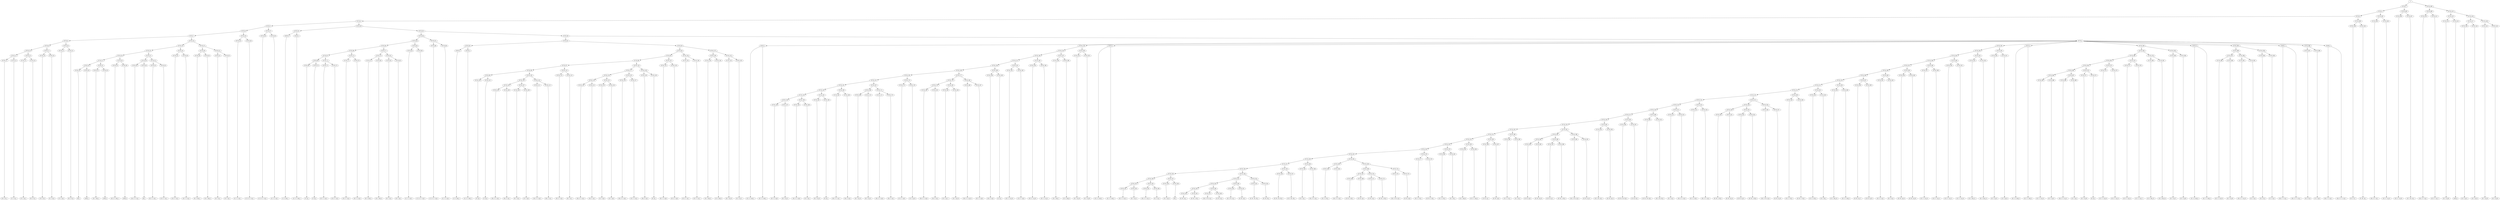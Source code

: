 digraph sample{
"S" -> "CC742_1";
"CC742_1" -> "CC742_2";
"CC742_2" -> "CC742_3";
"CC742_3" -> "CC742_4";
"CC742_4" -> "CC742_5";
"CC742_5" -> "CC742_6";
"CC742_6" -> "CC742_7";
"CC742_7" -> "CC742_8";
"CC742_8" -> "CC742_9";
"CC742_9" -> "CC742_10";
"CC742_10" -> "CC742_11";
"CC742_11" -> "CC742_12";
"CC742_12" -> "[D  E  F]_1";
"CC742_11" -> "CC742_13";
"CC742_13" -> "[F  G  A]_1";
"CC742_10" -> "CC742_14";
"CC742_14" -> "CC742_15";
"CC742_15" -> "[F  G  A]_2";
"CC742_14" -> "CC742_16";
"CC742_16" -> "[D  E  F]_2";
"CC742_9" -> "CC742_17";
"CC742_17" -> "CC742_18";
"CC742_18" -> "[D  E  F]_3";
"CC742_17" -> "CC742_19";
"CC742_19" -> "[F  G  A]_3";
"CC742_8" -> "CC742_20";
"CC742_20" -> "CC742_21";
"CC742_21" -> "[F  G  A]_4";
"CC742_20" -> "CC742_22";
"CC742_22" -> "[D  E  F]_4";
"CC742_7" -> "CC742_23";
"CC742_23" -> "CC742_24";
"CC742_24" -> "CC742_25";
"CC742_25" -> "CC742_26";
"CC742_26" -> "CC742_27";
"CC742_27" -> "CC742_28";
"CC742_28" -> "CC742_29";
"CC742_29" -> "[D]_1";
"CC742_28" -> "CC742_30";
"CC742_30" -> "[rest]_1";
"CC742_27" -> "CC742_31";
"CC742_31" -> "CC742_32";
"CC742_32" -> "[D  F  Ais]_1";
"CC742_31" -> "CC742_33";
"CC742_33" -> "[rest]_2";
"CC742_26" -> "CC742_34";
"CC742_34" -> "CC742_35";
"CC742_35" -> "[D  E  G  Ais]_1";
"CC742_34" -> "CC742_36";
"CC742_36" -> "[rest]_3";
"CC742_25" -> "CC742_37";
"CC742_37" -> "CC742_38";
"CC742_38" -> "CC742_39";
"CC742_39" -> "[Cis  E  G  A]_1";
"CC742_38" -> "CC742_40";
"CC742_40" -> "[A]_1";
"CC742_37" -> "CC742_41";
"CC742_41" -> "CC742_42";
"CC742_42" -> "[D  F  G  A]_1";
"CC742_41" -> "CC742_43";
"CC742_43" -> "[D  E  F  A]_1";
"CC742_24" -> "CC742_44";
"CC742_44" -> "CC742_45";
"CC742_45" -> "[D  E  F  A]_2";
"CC742_44" -> "CC742_46";
"CC742_46" -> "[D  F  G  A]_2";
"CC742_23" -> "CC742_47";
"CC742_47" -> "CC742_48";
"CC742_48" -> "CC742_49";
"CC742_49" -> "[D  G  Ais]_1";
"CC742_48" -> "CC742_50";
"CC742_50" -> "[D  G  Ais]_2";
"CC742_47" -> "CC742_51";
"CC742_51" -> "CC742_52";
"CC742_52" -> "[D  F  A]_1";
"CC742_51" -> "CC742_53";
"CC742_53" -> "[D  F  A]_2";
"CC742_6" -> "CC742_54";
"CC742_54" -> "CC742_55";
"CC742_55" -> "[C  F  G  A]_1";
"CC742_54" -> "CC742_56";
"CC742_56" -> "[C  D  E  F  A]_1";
"CC742_5" -> "CC742_57";
"CC742_57" -> "CC742_58";
"CC742_58" -> "[C  D  E  F  A]_2";
"CC742_57" -> "CC742_59";
"CC742_59" -> "[C  F  G  A]_2";
"CC742_4" -> "CC742_60";
"CC742_60" -> "CC742_61";
"CC742_61" -> "CC676_1";
"CC676_1" -> "[C  E  Ais]_1";
"CC742_61" -> "CC135_1";
"CC135_1" -> "[C  E  G  Ais]_1";
"CC742_60" -> "CC742_62";
"CC742_62" -> "CC742_63";
"CC742_63" -> "CC742_64";
"CC742_64" -> "CC742_65";
"CC742_65" -> "CC742_66";
"CC742_66" -> "CC742_67";
"CC742_67" -> "CC742_68";
"CC742_68" -> "CC742_69";
"CC742_69" -> "[F  A]_1";
"CC742_68" -> "CC742_70";
"CC742_70" -> "[F  A]_2";
"CC742_67" -> "CC742_71";
"CC742_71" -> "CC742_72";
"CC742_72" -> "[D  F  G  A]_3";
"CC742_71" -> "CC742_73";
"CC742_73" -> "[D  E  F  A]_3";
"CC742_66" -> "CC742_74";
"CC742_74" -> "CC742_75";
"CC742_75" -> "[D  E  F  A]_4";
"CC742_74" -> "CC742_76";
"CC742_76" -> "[D  F  G  A]_4";
"CC742_65" -> "CC742_77";
"CC742_77" -> "CC742_78";
"CC742_78" -> "CC742_79";
"CC742_79" -> "[D  G  Ais]_3";
"CC742_78" -> "CC742_80";
"CC742_80" -> "[D  G  Ais]_4";
"CC742_77" -> "CC742_81";
"CC742_81" -> "CC742_82";
"CC742_82" -> "[D  F  A]_3";
"CC742_81" -> "CC742_83";
"CC742_83" -> "[D  F  A]_4";
"CC742_64" -> "CC742_84";
"CC742_84" -> "CC742_85";
"CC742_85" -> "[C  F  G  A]_3";
"CC742_84" -> "CC742_86";
"CC742_86" -> "[C  D  E  F  A]_3";
"CC742_63" -> "CC742_87";
"CC742_87" -> "CC742_88";
"CC742_88" -> "[C  D  E  F  A]_4";
"CC742_87" -> "CC742_89";
"CC742_89" -> "[C  F  G  A]_4";
"CC742_62" -> "CC742_90";
"CC742_90" -> "CC742_91";
"CC742_91" -> "CC742_92";
"CC742_92" -> "CC676_2";
"CC676_2" -> "[C  E  Ais]_2";
"CC742_92" -> "CC135_2";
"CC135_2" -> "[C  E  G  Ais]_2";
"CC742_91" -> "CC742_93";
"CC742_93" -> "CC742_94";
"CC742_94" -> "CC742_95";
"CC742_95" -> "CC742_96";
"CC742_96" -> "CC742_97";
"CC742_97" -> "CC742_98";
"CC742_98" -> "CC742_99";
"CC742_99" -> "CC742_100";
"CC742_100" -> "[F  A]_3";
"CC742_99" -> "CC742_101";
"CC742_101" -> "[F  A]_4";
"CC742_98" -> "CC742_102";
"CC742_102" -> "CC742_103";
"CC742_103" -> "CC742_104";
"CC742_104" -> "CC742_105";
"CC742_105" -> "[Cis  E  G  A]_2";
"CC742_104" -> "CC742_106";
"CC742_106" -> "[Cis  E  A]_1";
"CC742_103" -> "CC742_107";
"CC742_107" -> "CC742_108";
"CC742_108" -> "[D  F  A]_5";
"CC742_107" -> "CC742_109";
"CC742_109" -> "[D  F  A]_6";
"CC742_102" -> "CC742_110";
"CC742_110" -> "CC742_111";
"CC742_111" -> "[Cis  E  G  A]_3";
"CC742_110" -> "CC742_112";
"CC742_112" -> "[Cis  G  A]_1";
"CC742_97" -> "CC742_113";
"CC742_113" -> "CC742_114";
"CC742_114" -> "[D  E  F  A]_5";
"CC742_113" -> "CC742_115";
"CC742_115" -> "[D  F  A]_7";
"CC742_96" -> "CC742_116";
"CC742_116" -> "CC742_117";
"CC742_117" -> "CC742_118";
"CC742_118" -> "CC742_119";
"CC742_119" -> "CC742_120";
"CC742_120" -> "[Cis  E  G  A]_4";
"CC742_119" -> "CC742_121";
"CC742_121" -> "[Cis  E  A]_2";
"CC742_118" -> "CC742_122";
"CC742_122" -> "CC742_123";
"CC742_123" -> "[D  F  A]_8";
"CC742_122" -> "CC742_124";
"CC742_124" -> "[D  F  A]_9";
"CC742_117" -> "CC742_125";
"CC742_125" -> "CC742_126";
"CC742_126" -> "[Cis  E  G  A]_5";
"CC742_125" -> "CC742_127";
"CC742_127" -> "[D  F  G  A]_5";
"CC742_116" -> "CC742_128";
"CC742_128" -> "CC742_129";
"CC742_129" -> "[Cis  E  A]_3";
"CC742_128" -> "CC742_130";
"CC742_130" -> "[E  A]_1";
"CC742_95" -> "CC742_131";
"CC742_131" -> "CC742_132";
"CC742_132" -> "[D  F  G  A]_6";
"CC742_131" -> "CC742_133";
"CC742_133" -> "[D  E  F  A]_6";
"CC742_94" -> "CC742_134";
"CC742_134" -> "CC742_135";
"CC742_135" -> "[D  E  F  A]_7";
"CC742_134" -> "CC742_136";
"CC742_136" -> "[D  F  G  A]_7";
"CC742_93" -> "CC742_137";
"CC742_137" -> "CC742_138";
"CC742_138" -> "CC742_139";
"CC742_139" -> "[D  G  Ais]_5";
"CC742_138" -> "CC742_140";
"CC742_140" -> "[D  G  Ais]_6";
"CC742_137" -> "CC742_141";
"CC742_141" -> "CC742_142";
"CC742_142" -> "[D  F  A]_10";
"CC742_141" -> "CC742_143";
"CC742_143" -> "[D  F  A]_11";
"CC742_90" -> "CC724_1";
"CC724_1" -> "CC313_1";
"CC313_1" -> "[E  G  A  Ais]_1";
"CC313_1" -> "[E  F  G  Ais]_1";
"CC724_1" -> "CC742_144";
"CC742_144" -> "CC742_145";
"CC742_145" -> "CC742_146";
"CC742_146" -> "CC742_147";
"CC742_147" -> "CC742_148";
"CC742_148" -> "CC742_149";
"CC742_149" -> "CC742_150";
"CC742_150" -> "CC742_151";
"CC742_151" -> "CC742_152";
"CC742_152" -> "CC742_153";
"CC742_153" -> "CC742_154";
"CC742_154" -> "CC742_155";
"CC742_155" -> "CC742_156";
"CC742_156" -> "[D  F  G  A]_8";
"CC742_155" -> "CC742_157";
"CC742_157" -> "[D  F  A]_12";
"CC742_154" -> "CC742_158";
"CC742_158" -> "CC742_159";
"CC742_159" -> "[Cis  E  G  A]_6";
"CC742_158" -> "CC742_160";
"CC742_160" -> "[E  G  A]_1";
"CC742_153" -> "CC742_161";
"CC742_161" -> "CC742_162";
"CC742_162" -> "[D  F  A]_13";
"CC742_161" -> "CC742_163";
"CC742_163" -> "[D  A]_1";
"CC742_152" -> "CC742_164";
"CC742_164" -> "CC742_165";
"CC742_165" -> "[Cis  E  G  A]_7";
"CC742_164" -> "CC742_166";
"CC742_166" -> "[Cis  E  A]_4";
"CC742_151" -> "CC742_167";
"CC742_167" -> "CC742_168";
"CC742_168" -> "CC742_169";
"CC742_169" -> "[D  F  A]_14";
"CC742_168" -> "CC742_170";
"CC742_170" -> "[D  F  A]_15";
"CC742_167" -> "CC742_171";
"CC742_171" -> "CC742_172";
"CC742_172" -> "[Cis  E  G  A]_8";
"CC742_171" -> "CC742_173";
"CC742_173" -> "[Cis  G  A]_2";
"CC742_150" -> "CC742_174";
"CC742_174" -> "CC742_175";
"CC742_175" -> "[D  E  F  A]_8";
"CC742_174" -> "CC742_176";
"CC742_176" -> "[D  F  A]_16";
"CC742_149" -> "CC742_177";
"CC742_177" -> "CC742_178";
"CC742_178" -> "CC742_179";
"CC742_179" -> "CC742_180";
"CC742_180" -> "[Cis  E  G  A]_9";
"CC742_179" -> "CC742_181";
"CC742_181" -> "[Cis  E  A]_5";
"CC742_178" -> "CC742_182";
"CC742_182" -> "CC742_183";
"CC742_183" -> "[D  F  A]_17";
"CC742_182" -> "CC742_184";
"CC742_184" -> "[D  F  A]_18";
"CC742_177" -> "CC742_185";
"CC742_185" -> "CC742_186";
"CC742_186" -> "[Cis  E  G  A]_10";
"CC742_185" -> "CC742_187";
"CC742_187" -> "[D  F  G  A]_9";
"CC742_148" -> "CC742_188";
"CC742_188" -> "CC742_189";
"CC742_189" -> "[Cis  E  A]_6";
"CC742_188" -> "CC742_190";
"CC742_190" -> "[E  A]_2";
"CC742_147" -> "CC742_191";
"CC742_191" -> "CC742_192";
"CC742_192" -> "[D  F  G  A]_10";
"CC742_191" -> "CC742_193";
"CC742_193" -> "[D  E  F  A]_9";
"CC742_146" -> "CC742_194";
"CC742_194" -> "CC742_195";
"CC742_195" -> "[D  E  F  A]_10";
"CC742_194" -> "CC742_196";
"CC742_196" -> "[D  F  G  A]_11";
"CC742_145" -> "CC742_197";
"CC742_197" -> "CC742_198";
"CC742_198" -> "[D  G  Ais]_7";
"CC742_197" -> "CC742_199";
"CC742_199" -> "[D  G  Ais]_8";
"CC742_144" -> "CC742_200";
"CC742_200" -> "CC742_201";
"CC742_201" -> "[D  F  A]_19";
"CC742_200" -> "CC742_202";
"CC742_202" -> "[D  F  A]_20";
"CC724_1" -> "CC313_2";
"CC313_2" -> "[E  G  A  Ais]_2";
"CC313_2" -> "[E  F  G  Ais]_2";
"CC724_1" -> "CC742_203";
"CC742_203" -> "CC742_204";
"CC742_204" -> "CC742_205";
"CC742_205" -> "CC742_206";
"CC742_206" -> "CC742_207";
"CC742_207" -> "CC742_208";
"CC742_208" -> "CC742_209";
"CC742_209" -> "CC742_210";
"CC742_210" -> "CC742_211";
"CC742_211" -> "CC742_212";
"CC742_212" -> "CC742_213";
"CC742_213" -> "CC742_214";
"CC742_214" -> "CC742_215";
"CC742_215" -> "CC742_216";
"CC742_216" -> "CC742_217";
"CC742_217" -> "CC742_218";
"CC742_218" -> "CC742_219";
"CC742_219" -> "CC742_220";
"CC742_220" -> "CC742_221";
"CC742_221" -> "CC742_222";
"CC742_222" -> "CC742_223";
"CC742_223" -> "CC742_224";
"CC742_224" -> "CC742_225";
"CC742_225" -> "CC742_226";
"CC742_226" -> "CC742_227";
"CC742_227" -> "CC742_228";
"CC742_228" -> "CC742_229";
"CC742_229" -> "CC742_230";
"CC742_230" -> "CC742_231";
"CC742_231" -> "CC742_232";
"CC742_232" -> "[D  F  G  A]_12";
"CC742_231" -> "CC742_233";
"CC742_233" -> "[D  F  A]_21";
"CC742_230" -> "CC742_234";
"CC742_234" -> "CC742_235";
"CC742_235" -> "[Cis  E  G  A]_11";
"CC742_234" -> "CC742_236";
"CC742_236" -> "[E  G  A]_2";
"CC742_229" -> "CC742_237";
"CC742_237" -> "CC742_238";
"CC742_238" -> "[D  F  A]_22";
"CC742_237" -> "CC742_239";
"CC742_239" -> "[D]_2";
"CC742_228" -> "CC742_240";
"CC742_240" -> "CC742_241";
"CC742_241" -> "CC742_242";
"CC742_242" -> "CC742_243";
"CC742_243" -> "CC742_244";
"CC742_244" -> "[D  Fis  A]_1";
"CC742_243" -> "CC742_245";
"CC742_245" -> "[D  Fis  A  B]_1";
"CC742_242" -> "CC742_246";
"CC742_246" -> "CC742_247";
"CC742_247" -> "[Cis  D  Fis  A]_1";
"CC742_246" -> "CC742_248";
"CC742_248" -> "[D  Fis  A]_2";
"CC742_241" -> "CC742_249";
"CC742_249" -> "CC742_250";
"CC742_250" -> "[D  E  Fis  A]_1";
"CC742_249" -> "CC742_251";
"CC742_251" -> "[D  Fis  A]_3";
"CC742_240" -> "CC742_252";
"CC742_252" -> "CC742_253";
"CC742_253" -> "[D  Fis  Gis  B]_1";
"CC742_252" -> "CC742_254";
"CC742_254" -> "[D  Gis  B]_1";
"CC742_227" -> "CC742_255";
"CC742_255" -> "CC742_256";
"CC742_256" -> "[D  Fis  Gis  B]_2";
"CC742_255" -> "CC742_257";
"CC742_257" -> "[D  E  Gis  B]_1";
"CC742_226" -> "CC742_258";
"CC742_258" -> "CC742_259";
"CC742_259" -> "[D  G  A]_1";
"CC742_258" -> "CC742_260";
"CC742_260" -> "[Cis  D  G  A]_1";
"CC742_225" -> "CC742_261";
"CC742_261" -> "CC742_262";
"CC742_262" -> "CC742_263";
"CC742_263" -> "[D  G  A  B]_1";
"CC742_262" -> "CC742_264";
"CC742_264" -> "[Cis  D  G  A]_2";
"CC742_261" -> "CC742_265";
"CC742_265" -> "CC742_266";
"CC742_266" -> "CC742_267";
"CC742_267" -> "CC742_268";
"CC742_268" -> "[D  Fis  A  B]_2";
"CC742_267" -> "CC742_269";
"CC742_269" -> "[D  Fis  A]_4";
"CC742_266" -> "CC742_270";
"CC742_270" -> "CC742_271";
"CC742_271" -> "[D  Fis  A]_5";
"CC742_270" -> "CC742_272";
"CC742_272" -> "[D  Fis  A  B]_3";
"CC742_265" -> "CC742_273";
"CC742_273" -> "CC742_274";
"CC742_274" -> "[Cis  D  Fis  A]_2";
"CC742_273" -> "CC742_275";
"CC742_275" -> "[D  Fis  A]_6";
"CC742_224" -> "CC742_276";
"CC742_276" -> "CC742_277";
"CC742_277" -> "[D  E  G  B]_1";
"CC742_276" -> "CC742_278";
"CC742_278" -> "[D  Fis  G  B]_1";
"CC742_223" -> "CC742_279";
"CC742_279" -> "CC742_280";
"CC742_280" -> "[D  G  A  B]_2";
"CC742_279" -> "CC742_281";
"CC742_281" -> "[D  G  B]_1";
"CC742_222" -> "CC742_282";
"CC742_282" -> "CC742_283";
"CC742_283" -> "[D  G  Ais]_9";
"CC742_282" -> "CC742_284";
"CC742_284" -> "[D  E  G  Ais]_2";
"CC742_221" -> "CC742_285";
"CC742_285" -> "CC742_286";
"CC742_286" -> "[D  Fis  A]_7";
"CC742_285" -> "CC742_287";
"CC742_287" -> "[D  Fis  A]_8";
"CC742_220" -> "CC742_288";
"CC742_288" -> "CC742_289";
"CC742_289" -> "[D  E  G  A]_1";
"CC742_288" -> "CC742_290";
"CC742_290" -> "[D  G  A]_2";
"CC742_219" -> "CC742_291";
"CC742_291" -> "CC742_292";
"CC742_292" -> "CC742_293";
"CC742_293" -> "CC742_294";
"CC742_294" -> "[D  Fis  A]_9";
"CC742_293" -> "CC742_295";
"CC742_295" -> "[D  Fis  A]_10";
"CC742_292" -> "CC742_296";
"CC742_296" -> "CC742_297";
"CC742_297" -> "[D  Fis  A]_11";
"CC742_296" -> "CC742_298";
"CC742_298" -> "[D  Fis  A  B]_4";
"CC742_291" -> "CC742_299";
"CC742_299" -> "CC742_300";
"CC742_300" -> "[Cis  D  Fis  A]_3";
"CC742_299" -> "CC742_301";
"CC742_301" -> "[D  Fis  A]_12";
"CC742_218" -> "CC742_302";
"CC742_302" -> "CC742_303";
"CC742_303" -> "[D  E  Fis  A]_2";
"CC742_302" -> "CC742_304";
"CC742_304" -> "[D  Fis  A]_13";
"CC742_217" -> "CC742_305";
"CC742_305" -> "CC742_306";
"CC742_306" -> "[D  Fis  Gis  B]_3";
"CC742_305" -> "CC742_307";
"CC742_307" -> "[D  Gis  B]_2";
"CC742_216" -> "CC742_308";
"CC742_308" -> "CC742_309";
"CC742_309" -> "[D  Fis  Gis  B]_4";
"CC742_308" -> "CC742_310";
"CC742_310" -> "[D  E  Gis  B]_2";
"CC742_215" -> "CC742_311";
"CC742_311" -> "CC742_312";
"CC742_312" -> "[D  G  A]_3";
"CC742_311" -> "CC742_313";
"CC742_313" -> "[Cis  D  G  A]_3";
"CC742_214" -> "CC742_314";
"CC742_314" -> "CC742_315";
"CC742_315" -> "[D  G  A  B]_3";
"CC742_314" -> "CC742_316";
"CC742_316" -> "[Cis  D  G  A]_4";
"CC742_213" -> "CC742_317";
"CC742_317" -> "CC742_318";
"CC742_318" -> "CC742_319";
"CC742_319" -> "CC742_320";
"CC742_320" -> "[D  Fis  A  B]_5";
"CC742_319" -> "CC742_321";
"CC742_321" -> "[D  Fis  A]_14";
"CC742_318" -> "CC742_322";
"CC742_322" -> "CC742_323";
"CC742_323" -> "[D  Fis  A]_15";
"CC742_322" -> "CC742_324";
"CC742_324" -> "[D  Fis  A  B]_6";
"CC742_317" -> "CC742_325";
"CC742_325" -> "CC742_326";
"CC742_326" -> "[Cis  D  Fis  A]_4";
"CC742_325" -> "CC742_327";
"CC742_327" -> "[D  Fis  A]_16";
"CC742_212" -> "CC742_328";
"CC742_328" -> "CC742_329";
"CC742_329" -> "[D  E  G  B]_2";
"CC742_328" -> "CC742_330";
"CC742_330" -> "[D  Fis  G  B]_2";
"CC742_211" -> "CC742_331";
"CC742_331" -> "CC742_332";
"CC742_332" -> "[D  G  A  B]_4";
"CC742_331" -> "CC742_333";
"CC742_333" -> "[D  G  B]_2";
"CC742_210" -> "CC742_334";
"CC742_334" -> "CC742_335";
"CC742_335" -> "[D  G  Ais]_10";
"CC742_334" -> "CC742_336";
"CC742_336" -> "[D  E  G  Ais]_3";
"CC742_209" -> "CC742_337";
"CC742_337" -> "CC742_338";
"CC742_338" -> "[D  Fis  A]_17";
"CC742_337" -> "CC742_339";
"CC742_339" -> "[D  Fis  A]_18";
"CC742_208" -> "CC742_340";
"CC742_340" -> "CC742_341";
"CC742_341" -> "[D  E  G  A]_2";
"CC742_340" -> "CC742_342";
"CC742_342" -> "[D  G  A]_4";
"CC742_207" -> "CC742_343";
"CC742_343" -> "CC742_344";
"CC742_344" -> "[D  Fis  A]_19";
"CC742_343" -> "CC742_345";
"CC742_345" -> "[D  Fis  A]_20";
"CC742_206" -> "CC742_346";
"CC742_346" -> "CC742_347";
"CC742_347" -> "[D  F  G  A]_13";
"CC742_346" -> "CC742_348";
"CC742_348" -> "[D  E  F  A]_11";
"CC742_205" -> "CC742_349";
"CC742_349" -> "CC742_350";
"CC742_350" -> "[D  E  F  A]_12";
"CC742_349" -> "CC742_351";
"CC742_351" -> "[D  F  G  A]_14";
"CC742_204" -> "CC742_352";
"CC742_352" -> "CC742_353";
"CC742_353" -> "[D  G  Ais]_11";
"CC742_352" -> "CC742_354";
"CC742_354" -> "[D  G  Ais]_12";
"CC742_203" -> "CC742_355";
"CC742_355" -> "CC742_356";
"CC742_356" -> "[D  F  A]_23";
"CC742_355" -> "CC742_357";
"CC742_357" -> "[D  F  A]_24";
"CC724_1" -> "CC313_3";
"CC313_3" -> "[E  G  A  Ais]_3";
"CC313_3" -> "[E  F  G  Ais]_3";
"CC724_1" -> "CC742_358";
"CC742_358" -> "CC742_359";
"CC742_359" -> "CC742_360";
"CC742_360" -> "CC742_361";
"CC742_361" -> "CC742_362";
"CC742_362" -> "CC742_363";
"CC742_363" -> "CC742_364";
"CC742_364" -> "CC742_365";
"CC742_365" -> "[D  F  G  A]_15";
"CC742_364" -> "CC742_366";
"CC742_366" -> "[D  F  A]_25";
"CC742_363" -> "CC742_367";
"CC742_367" -> "CC742_368";
"CC742_368" -> "[Cis  E  G  A]_12";
"CC742_367" -> "CC742_369";
"CC742_369" -> "[E  G  A]_3";
"CC742_362" -> "CC742_370";
"CC742_370" -> "CC742_371";
"CC742_371" -> "[D  F  A]_26";
"CC742_370" -> "CC742_372";
"CC742_372" -> "[D  A]_2";
"CC742_361" -> "CC742_373";
"CC742_373" -> "CC742_374";
"CC742_374" -> "[D  F  G  A]_16";
"CC742_373" -> "CC742_375";
"CC742_375" -> "[D  E  F  A]_13";
"CC742_360" -> "CC742_376";
"CC742_376" -> "CC742_377";
"CC742_377" -> "[D  E  F  A]_14";
"CC742_376" -> "CC742_378";
"CC742_378" -> "[D  F  G  A]_17";
"CC742_359" -> "CC742_379";
"CC742_379" -> "CC742_380";
"CC742_380" -> "[D  G  Ais]_13";
"CC742_379" -> "CC742_381";
"CC742_381" -> "[D  G  Ais]_14";
"CC742_358" -> "CC742_382";
"CC742_382" -> "CC742_383";
"CC742_383" -> "[D  F  A]_27";
"CC742_382" -> "CC742_384";
"CC742_384" -> "[D  F  A]_28";
"CC724_1" -> "CC313_4";
"CC313_4" -> "[E  G  A  Ais]_4";
"CC313_4" -> "[E  F  G  Ais]_4";
"CC724_1" -> "CC742_385";
"CC742_385" -> "CC742_386";
"CC742_386" -> "CC742_387";
"CC742_387" -> "CC742_388";
"CC742_388" -> "[D  F  G  A]_18";
"CC742_387" -> "CC742_389";
"CC742_389" -> "[D  F  A]_29";
"CC742_386" -> "CC742_390";
"CC742_390" -> "CC742_391";
"CC742_391" -> "[Cis  E  G  A]_13";
"CC742_390" -> "CC742_392";
"CC742_392" -> "[E  G  A]_4";
"CC742_385" -> "CC742_393";
"CC742_393" -> "CC742_394";
"CC742_394" -> "[D  E  F]_5";
"CC742_393" -> "CC742_395";
"CC742_395" -> "[F  G  A]_5";
"CC724_1" -> "CC463_1";
"CC463_1" -> "[Cis  F  G  A]_1";
"CC463_1" -> "[Cis  E  F  G  A]_1";
"CC724_1" -> "CC742_396";
"CC742_396" -> "CC742_397";
"CC742_397" -> "[D  E  F]_6";
"CC742_396" -> "CC742_398";
"CC742_398" -> "[F  G  A]_6";
"CC724_1" -> "CC463_2";
"CC463_2" -> "[Cis  F  G  A]_2";
"CC463_2" -> "[Cis  E  F  G  A]_2";
"CC742_3" -> "CC742_399";
"CC742_399" -> "CC742_400";
"CC742_400" -> "[D  E  F]_7";
"CC742_399" -> "CC742_401";
"CC742_401" -> "[F  Gis  A]_1";
"CC742_2" -> "CC742_402";
"CC742_402" -> "CC742_403";
"CC742_403" -> "[Cis  D  F  A]_1";
"CC742_402" -> "CC742_404";
"CC742_404" -> "[D  E  F  A]_15";
"CC742_1" -> "CC742_405";
"CC742_405" -> "CC742_406";
"CC742_406" -> "[D  E  F  A]_16";
"CC742_405" -> "CC742_407";
"CC742_407" -> "[D  F  Gis  A]_1";
"S" -> "CC742_408";
"CC742_408" -> "CC742_409";
"CC742_409" -> "CC742_410";
"CC742_410" -> "[Cis  D  F  A]_2";
"CC742_409" -> "CC742_411";
"CC742_411" -> "[D  E  F  A]_17";
"CC742_408" -> "CC742_412";
"CC742_412" -> "CC742_413";
"CC742_413" -> "CC742_414";
"CC742_414" -> "[D  F  A]_30";
"CC742_413" -> "CC742_415";
"CC742_415" -> "[rest]_4";
"CC742_412" -> "CC742_416";
"CC742_416" -> "CC742_417";
"CC742_417" -> "CC742_418";
"CC742_418" -> "[D  F  A]_31";
"CC742_417" -> "CC742_419";
"CC742_419" -> "[D  F  A]_32";
"CC742_416" -> "CC742_420";
"CC742_420" -> "CC742_421";
"CC742_421" -> "[D  F  A]_33";
"CC742_420" -> "CC742_422";
"CC742_422" -> "[D  F  A]_34";

{rank = min; "S";}
{rank = same; "CC742_1"; "CC742_408";}
{rank = same; "CC742_2"; "CC742_405"; "CC742_409"; "CC742_412";}
{rank = same; "CC742_3"; "CC742_402"; "CC742_406"; "CC742_407"; "CC742_410"; "CC742_411"; "CC742_413"; "CC742_416";}
{rank = same; "CC742_4"; "CC742_399"; "CC742_403"; "CC742_404"; "CC742_414"; "CC742_415"; "CC742_417"; "CC742_420";}
{rank = same; "CC742_5"; "CC742_60"; "CC742_400"; "CC742_401"; "CC742_418"; "CC742_419"; "CC742_421"; "CC742_422";}
{rank = same; "CC742_6"; "CC742_57"; "CC742_61"; "CC742_62";}
{rank = same; "CC742_7"; "CC742_54"; "CC742_58"; "CC742_59"; "CC676_1"; "CC135_1"; "CC742_63"; "CC742_90";}
{rank = same; "CC742_8"; "CC742_23"; "CC742_55"; "CC742_56"; "CC742_64"; "CC742_87"; "CC742_91"; "CC724_1";}
{rank = same; "CC742_9"; "CC742_20"; "CC742_24"; "CC742_47"; "CC742_65"; "CC742_84"; "CC742_88"; "CC742_89"; "CC742_92"; "CC742_93"; "CC313_1"; "CC742_144"; "CC313_2"; "CC742_203"; "CC313_3"; "CC742_358"; "CC313_4"; "CC742_385"; "CC463_1"; "CC742_396"; "CC463_2";}
{rank = same; "CC742_10"; "CC742_17"; "CC742_21"; "CC742_22"; "CC742_25"; "CC742_44"; "CC742_48"; "CC742_51"; "CC742_66"; "CC742_77"; "CC742_85"; "CC742_86"; "CC676_2"; "CC135_2"; "CC742_94"; "CC742_137"; "CC742_145"; "CC742_200"; "CC742_204"; "CC742_355"; "CC742_359"; "CC742_382"; "CC742_386"; "CC742_393"; "CC742_397"; "CC742_398";}
{rank = same; "CC742_11"; "CC742_14"; "CC742_18"; "CC742_19"; "CC742_26"; "CC742_37"; "CC742_45"; "CC742_46"; "CC742_49"; "CC742_50"; "CC742_52"; "CC742_53"; "CC742_67"; "CC742_74"; "CC742_78"; "CC742_81"; "CC742_95"; "CC742_134"; "CC742_138"; "CC742_141"; "CC742_146"; "CC742_197"; "CC742_201"; "CC742_202"; "CC742_205"; "CC742_352"; "CC742_356"; "CC742_357"; "CC742_360"; "CC742_379"; "CC742_383"; "CC742_384"; "CC742_387"; "CC742_390"; "CC742_394"; "CC742_395";}
{rank = same; "CC742_12"; "CC742_13"; "CC742_15"; "CC742_16"; "CC742_27"; "CC742_34"; "CC742_38"; "CC742_41"; "CC742_68"; "CC742_71"; "CC742_75"; "CC742_76"; "CC742_79"; "CC742_80"; "CC742_82"; "CC742_83"; "CC742_96"; "CC742_131"; "CC742_135"; "CC742_136"; "CC742_139"; "CC742_140"; "CC742_142"; "CC742_143"; "CC742_147"; "CC742_194"; "CC742_198"; "CC742_199"; "CC742_206"; "CC742_349"; "CC742_353"; "CC742_354"; "CC742_361"; "CC742_376"; "CC742_380"; "CC742_381"; "CC742_388"; "CC742_389"; "CC742_391"; "CC742_392";}
{rank = same; "CC742_28"; "CC742_31"; "CC742_35"; "CC742_36"; "CC742_39"; "CC742_40"; "CC742_42"; "CC742_43"; "CC742_69"; "CC742_70"; "CC742_72"; "CC742_73"; "CC742_97"; "CC742_116"; "CC742_132"; "CC742_133"; "CC742_148"; "CC742_191"; "CC742_195"; "CC742_196"; "CC742_207"; "CC742_346"; "CC742_350"; "CC742_351"; "CC742_362"; "CC742_373"; "CC742_377"; "CC742_378";}
{rank = same; "CC742_29"; "CC742_30"; "CC742_32"; "CC742_33"; "CC742_98"; "CC742_113"; "CC742_117"; "CC742_128"; "CC742_149"; "CC742_188"; "CC742_192"; "CC742_193"; "CC742_208"; "CC742_343"; "CC742_347"; "CC742_348"; "CC742_363"; "CC742_370"; "CC742_374"; "CC742_375";}
{rank = same; "CC742_99"; "CC742_102"; "CC742_114"; "CC742_115"; "CC742_118"; "CC742_125"; "CC742_129"; "CC742_130"; "CC742_150"; "CC742_177"; "CC742_189"; "CC742_190"; "CC742_209"; "CC742_340"; "CC742_344"; "CC742_345"; "CC742_364"; "CC742_367"; "CC742_371"; "CC742_372";}
{rank = same; "CC742_100"; "CC742_101"; "CC742_103"; "CC742_110"; "CC742_119"; "CC742_122"; "CC742_126"; "CC742_127"; "CC742_151"; "CC742_174"; "CC742_178"; "CC742_185"; "CC742_210"; "CC742_337"; "CC742_341"; "CC742_342"; "CC742_365"; "CC742_366"; "CC742_368"; "CC742_369";}
{rank = same; "CC742_104"; "CC742_107"; "CC742_111"; "CC742_112"; "CC742_120"; "CC742_121"; "CC742_123"; "CC742_124"; "CC742_152"; "CC742_167"; "CC742_175"; "CC742_176"; "CC742_179"; "CC742_182"; "CC742_186"; "CC742_187"; "CC742_211"; "CC742_334"; "CC742_338"; "CC742_339";}
{rank = same; "CC742_105"; "CC742_106"; "CC742_108"; "CC742_109"; "CC742_153"; "CC742_164"; "CC742_168"; "CC742_171"; "CC742_180"; "CC742_181"; "CC742_183"; "CC742_184"; "CC742_212"; "CC742_331"; "CC742_335"; "CC742_336";}
{rank = same; "CC742_154"; "CC742_161"; "CC742_165"; "CC742_166"; "CC742_169"; "CC742_170"; "CC742_172"; "CC742_173"; "CC742_213"; "CC742_328"; "CC742_332"; "CC742_333";}
{rank = same; "CC742_155"; "CC742_158"; "CC742_162"; "CC742_163"; "CC742_214"; "CC742_317"; "CC742_329"; "CC742_330";}
{rank = same; "CC742_156"; "CC742_157"; "CC742_159"; "CC742_160"; "CC742_215"; "CC742_314"; "CC742_318"; "CC742_325";}
{rank = same; "CC742_216"; "CC742_311"; "CC742_315"; "CC742_316"; "CC742_319"; "CC742_322"; "CC742_326"; "CC742_327";}
{rank = same; "CC742_217"; "CC742_308"; "CC742_312"; "CC742_313"; "CC742_320"; "CC742_321"; "CC742_323"; "CC742_324";}
{rank = same; "CC742_218"; "CC742_305"; "CC742_309"; "CC742_310";}
{rank = same; "CC742_219"; "CC742_302"; "CC742_306"; "CC742_307";}
{rank = same; "CC742_220"; "CC742_291"; "CC742_303"; "CC742_304";}
{rank = same; "CC742_221"; "CC742_288"; "CC742_292"; "CC742_299";}
{rank = same; "CC742_222"; "CC742_285"; "CC742_289"; "CC742_290"; "CC742_293"; "CC742_296"; "CC742_300"; "CC742_301";}
{rank = same; "CC742_223"; "CC742_282"; "CC742_286"; "CC742_287"; "CC742_294"; "CC742_295"; "CC742_297"; "CC742_298";}
{rank = same; "CC742_224"; "CC742_279"; "CC742_283"; "CC742_284";}
{rank = same; "CC742_225"; "CC742_276"; "CC742_280"; "CC742_281";}
{rank = same; "CC742_226"; "CC742_261"; "CC742_277"; "CC742_278";}
{rank = same; "CC742_227"; "CC742_258"; "CC742_262"; "CC742_265";}
{rank = same; "CC742_228"; "CC742_255"; "CC742_259"; "CC742_260"; "CC742_263"; "CC742_264"; "CC742_266"; "CC742_273";}
{rank = same; "CC742_229"; "CC742_240"; "CC742_256"; "CC742_257"; "CC742_267"; "CC742_270"; "CC742_274"; "CC742_275";}
{rank = same; "CC742_230"; "CC742_237"; "CC742_241"; "CC742_252"; "CC742_268"; "CC742_269"; "CC742_271"; "CC742_272";}
{rank = same; "CC742_231"; "CC742_234"; "CC742_238"; "CC742_239"; "CC742_242"; "CC742_249"; "CC742_253"; "CC742_254";}
{rank = same; "CC742_232"; "CC742_233"; "CC742_235"; "CC742_236"; "CC742_243"; "CC742_246"; "CC742_250"; "CC742_251";}
{rank = same; "CC742_244"; "CC742_245"; "CC742_247"; "CC742_248";}
{rank = same; "[A]_1"; "[C  D  E  F  A]_1"; "[C  D  E  F  A]_2"; "[C  D  E  F  A]_3"; "[C  D  E  F  A]_4"; "[C  E  Ais]_1"; "[C  E  Ais]_2"; "[C  E  G  Ais]_1"; "[C  E  G  Ais]_2"; "[C  F  G  A]_1"; "[C  F  G  A]_2"; "[C  F  G  A]_3"; "[C  F  G  A]_4"; "[Cis  D  F  A]_1"; "[Cis  D  F  A]_2"; "[Cis  D  Fis  A]_1"; "[Cis  D  Fis  A]_2"; "[Cis  D  Fis  A]_3"; "[Cis  D  Fis  A]_4"; "[Cis  D  G  A]_1"; "[Cis  D  G  A]_2"; "[Cis  D  G  A]_3"; "[Cis  D  G  A]_4"; "[Cis  E  A]_1"; "[Cis  E  A]_2"; "[Cis  E  A]_3"; "[Cis  E  A]_4"; "[Cis  E  A]_5"; "[Cis  E  A]_6"; "[Cis  E  F  G  A]_1"; "[Cis  E  F  G  A]_2"; "[Cis  E  G  A]_1"; "[Cis  E  G  A]_2"; "[Cis  E  G  A]_3"; "[Cis  E  G  A]_4"; "[Cis  E  G  A]_5"; "[Cis  E  G  A]_6"; "[Cis  E  G  A]_7"; "[Cis  E  G  A]_8"; "[Cis  E  G  A]_9"; "[Cis  E  G  A]_10"; "[Cis  E  G  A]_11"; "[Cis  E  G  A]_12"; "[Cis  E  G  A]_13"; "[Cis  F  G  A]_1"; "[Cis  F  G  A]_2"; "[Cis  G  A]_1"; "[Cis  G  A]_2"; "[D  A]_1"; "[D  A]_2"; "[D  E  F  A]_1"; "[D  E  F  A]_2"; "[D  E  F  A]_3"; "[D  E  F  A]_4"; "[D  E  F  A]_5"; "[D  E  F  A]_6"; "[D  E  F  A]_7"; "[D  E  F  A]_8"; "[D  E  F  A]_9"; "[D  E  F  A]_10"; "[D  E  F  A]_11"; "[D  E  F  A]_12"; "[D  E  F  A]_13"; "[D  E  F  A]_14"; "[D  E  F  A]_15"; "[D  E  F  A]_16"; "[D  E  F  A]_17"; "[D  E  F]_1"; "[D  E  F]_2"; "[D  E  F]_3"; "[D  E  F]_4"; "[D  E  F]_5"; "[D  E  F]_6"; "[D  E  F]_7"; "[D  E  Fis  A]_1"; "[D  E  Fis  A]_2"; "[D  E  G  A]_1"; "[D  E  G  A]_2"; "[D  E  G  Ais]_1"; "[D  E  G  Ais]_2"; "[D  E  G  Ais]_3"; "[D  E  G  B]_1"; "[D  E  G  B]_2"; "[D  E  Gis  B]_1"; "[D  E  Gis  B]_2"; "[D  F  A]_1"; "[D  F  A]_2"; "[D  F  A]_3"; "[D  F  A]_4"; "[D  F  A]_5"; "[D  F  A]_6"; "[D  F  A]_7"; "[D  F  A]_8"; "[D  F  A]_9"; "[D  F  A]_10"; "[D  F  A]_11"; "[D  F  A]_12"; "[D  F  A]_13"; "[D  F  A]_14"; "[D  F  A]_15"; "[D  F  A]_16"; "[D  F  A]_17"; "[D  F  A]_18"; "[D  F  A]_19"; "[D  F  A]_20"; "[D  F  A]_21"; "[D  F  A]_22"; "[D  F  A]_23"; "[D  F  A]_24"; "[D  F  A]_25"; "[D  F  A]_26"; "[D  F  A]_27"; "[D  F  A]_28"; "[D  F  A]_29"; "[D  F  A]_30"; "[D  F  A]_31"; "[D  F  A]_32"; "[D  F  A]_33"; "[D  F  A]_34"; "[D  F  Ais]_1"; "[D  F  G  A]_1"; "[D  F  G  A]_2"; "[D  F  G  A]_3"; "[D  F  G  A]_4"; "[D  F  G  A]_5"; "[D  F  G  A]_6"; "[D  F  G  A]_7"; "[D  F  G  A]_8"; "[D  F  G  A]_9"; "[D  F  G  A]_10"; "[D  F  G  A]_11"; "[D  F  G  A]_12"; "[D  F  G  A]_13"; "[D  F  G  A]_14"; "[D  F  G  A]_15"; "[D  F  G  A]_16"; "[D  F  G  A]_17"; "[D  F  G  A]_18"; "[D  F  Gis  A]_1"; "[D  Fis  A  B]_1"; "[D  Fis  A  B]_2"; "[D  Fis  A  B]_3"; "[D  Fis  A  B]_4"; "[D  Fis  A  B]_5"; "[D  Fis  A  B]_6"; "[D  Fis  A]_1"; "[D  Fis  A]_2"; "[D  Fis  A]_3"; "[D  Fis  A]_4"; "[D  Fis  A]_5"; "[D  Fis  A]_6"; "[D  Fis  A]_7"; "[D  Fis  A]_8"; "[D  Fis  A]_9"; "[D  Fis  A]_10"; "[D  Fis  A]_11"; "[D  Fis  A]_12"; "[D  Fis  A]_13"; "[D  Fis  A]_14"; "[D  Fis  A]_15"; "[D  Fis  A]_16"; "[D  Fis  A]_17"; "[D  Fis  A]_18"; "[D  Fis  A]_19"; "[D  Fis  A]_20"; "[D  Fis  G  B]_1"; "[D  Fis  G  B]_2"; "[D  Fis  Gis  B]_1"; "[D  Fis  Gis  B]_2"; "[D  Fis  Gis  B]_3"; "[D  Fis  Gis  B]_4"; "[D  G  A  B]_1"; "[D  G  A  B]_2"; "[D  G  A  B]_3"; "[D  G  A  B]_4"; "[D  G  A]_1"; "[D  G  A]_2"; "[D  G  A]_3"; "[D  G  A]_4"; "[D  G  Ais]_1"; "[D  G  Ais]_2"; "[D  G  Ais]_3"; "[D  G  Ais]_4"; "[D  G  Ais]_5"; "[D  G  Ais]_6"; "[D  G  Ais]_7"; "[D  G  Ais]_8"; "[D  G  Ais]_9"; "[D  G  Ais]_10"; "[D  G  Ais]_11"; "[D  G  Ais]_12"; "[D  G  Ais]_13"; "[D  G  Ais]_14"; "[D  G  B]_1"; "[D  G  B]_2"; "[D  Gis  B]_1"; "[D  Gis  B]_2"; "[D]_1"; "[D]_2"; "[E  A]_1"; "[E  A]_2"; "[E  F  G  Ais]_1"; "[E  F  G  Ais]_2"; "[E  F  G  Ais]_3"; "[E  F  G  Ais]_4"; "[E  G  A  Ais]_1"; "[E  G  A  Ais]_2"; "[E  G  A  Ais]_3"; "[E  G  A  Ais]_4"; "[E  G  A]_1"; "[E  G  A]_2"; "[E  G  A]_3"; "[E  G  A]_4"; "[F  A]_1"; "[F  A]_2"; "[F  A]_3"; "[F  A]_4"; "[F  G  A]_1"; "[F  G  A]_2"; "[F  G  A]_3"; "[F  G  A]_4"; "[F  G  A]_5"; "[F  G  A]_6"; "[F  Gis  A]_1"; "[rest]_1"; "[rest]_2"; "[rest]_3"; "[rest]_4";}
}